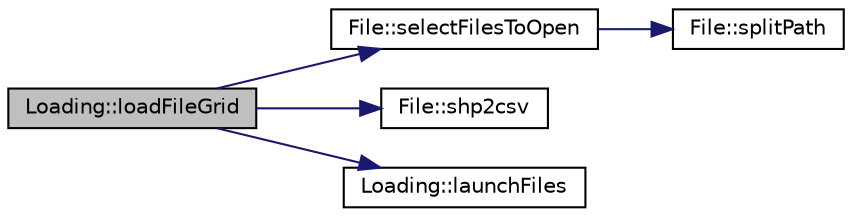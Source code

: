 digraph "Loading::loadFileGrid"
{
 // INTERACTIVE_SVG=YES
  bgcolor="transparent";
  edge [fontname="Helvetica",fontsize="10",labelfontname="Helvetica",labelfontsize="10"];
  node [fontname="Helvetica",fontsize="10",shape=record];
  rankdir="LR";
  Node1 [label="Loading::loadFileGrid",height=0.2,width=0.4,color="black", fillcolor="grey75", style="filled", fontcolor="black"];
  Node1 -> Node2 [color="midnightblue",fontsize="10",style="solid",fontname="Helvetica"];
  Node2 [label="File::selectFilesToOpen",height=0.2,width=0.4,color="black",URL="$class_file.html#a7177a8eac75b0fc5425ebd65e16c2d6f",tooltip="The UI to select the file&#39;s path to open. "];
  Node2 -> Node3 [color="midnightblue",fontsize="10",style="solid",fontname="Helvetica"];
  Node3 [label="File::splitPath",height=0.2,width=0.4,color="black",URL="$class_file.html#ac464caa98a33cfe227111dd7cd5e77e1",tooltip="The split function to split the path file to filePath, fileName, fileExtension attributes. "];
  Node1 -> Node4 [color="midnightblue",fontsize="10",style="solid",fontname="Helvetica"];
  Node4 [label="File::shp2csv",height=0.2,width=0.4,color="black",URL="$class_file.html#a2cd702098066c4abde1c20ee708fa91f",tooltip="The function to convert WGS84 ShapeFile(s) to Lambert 93 CSV(s) "];
  Node1 -> Node5 [color="midnightblue",fontsize="10",style="solid",fontname="Helvetica"];
  Node5 [label="Loading::launchFiles",height=0.2,width=0.4,color="black",URL="$class_loading.html#a1d3058f5f9c701a3bd7300ae985ff83a",tooltip="launchFiles "];
}
